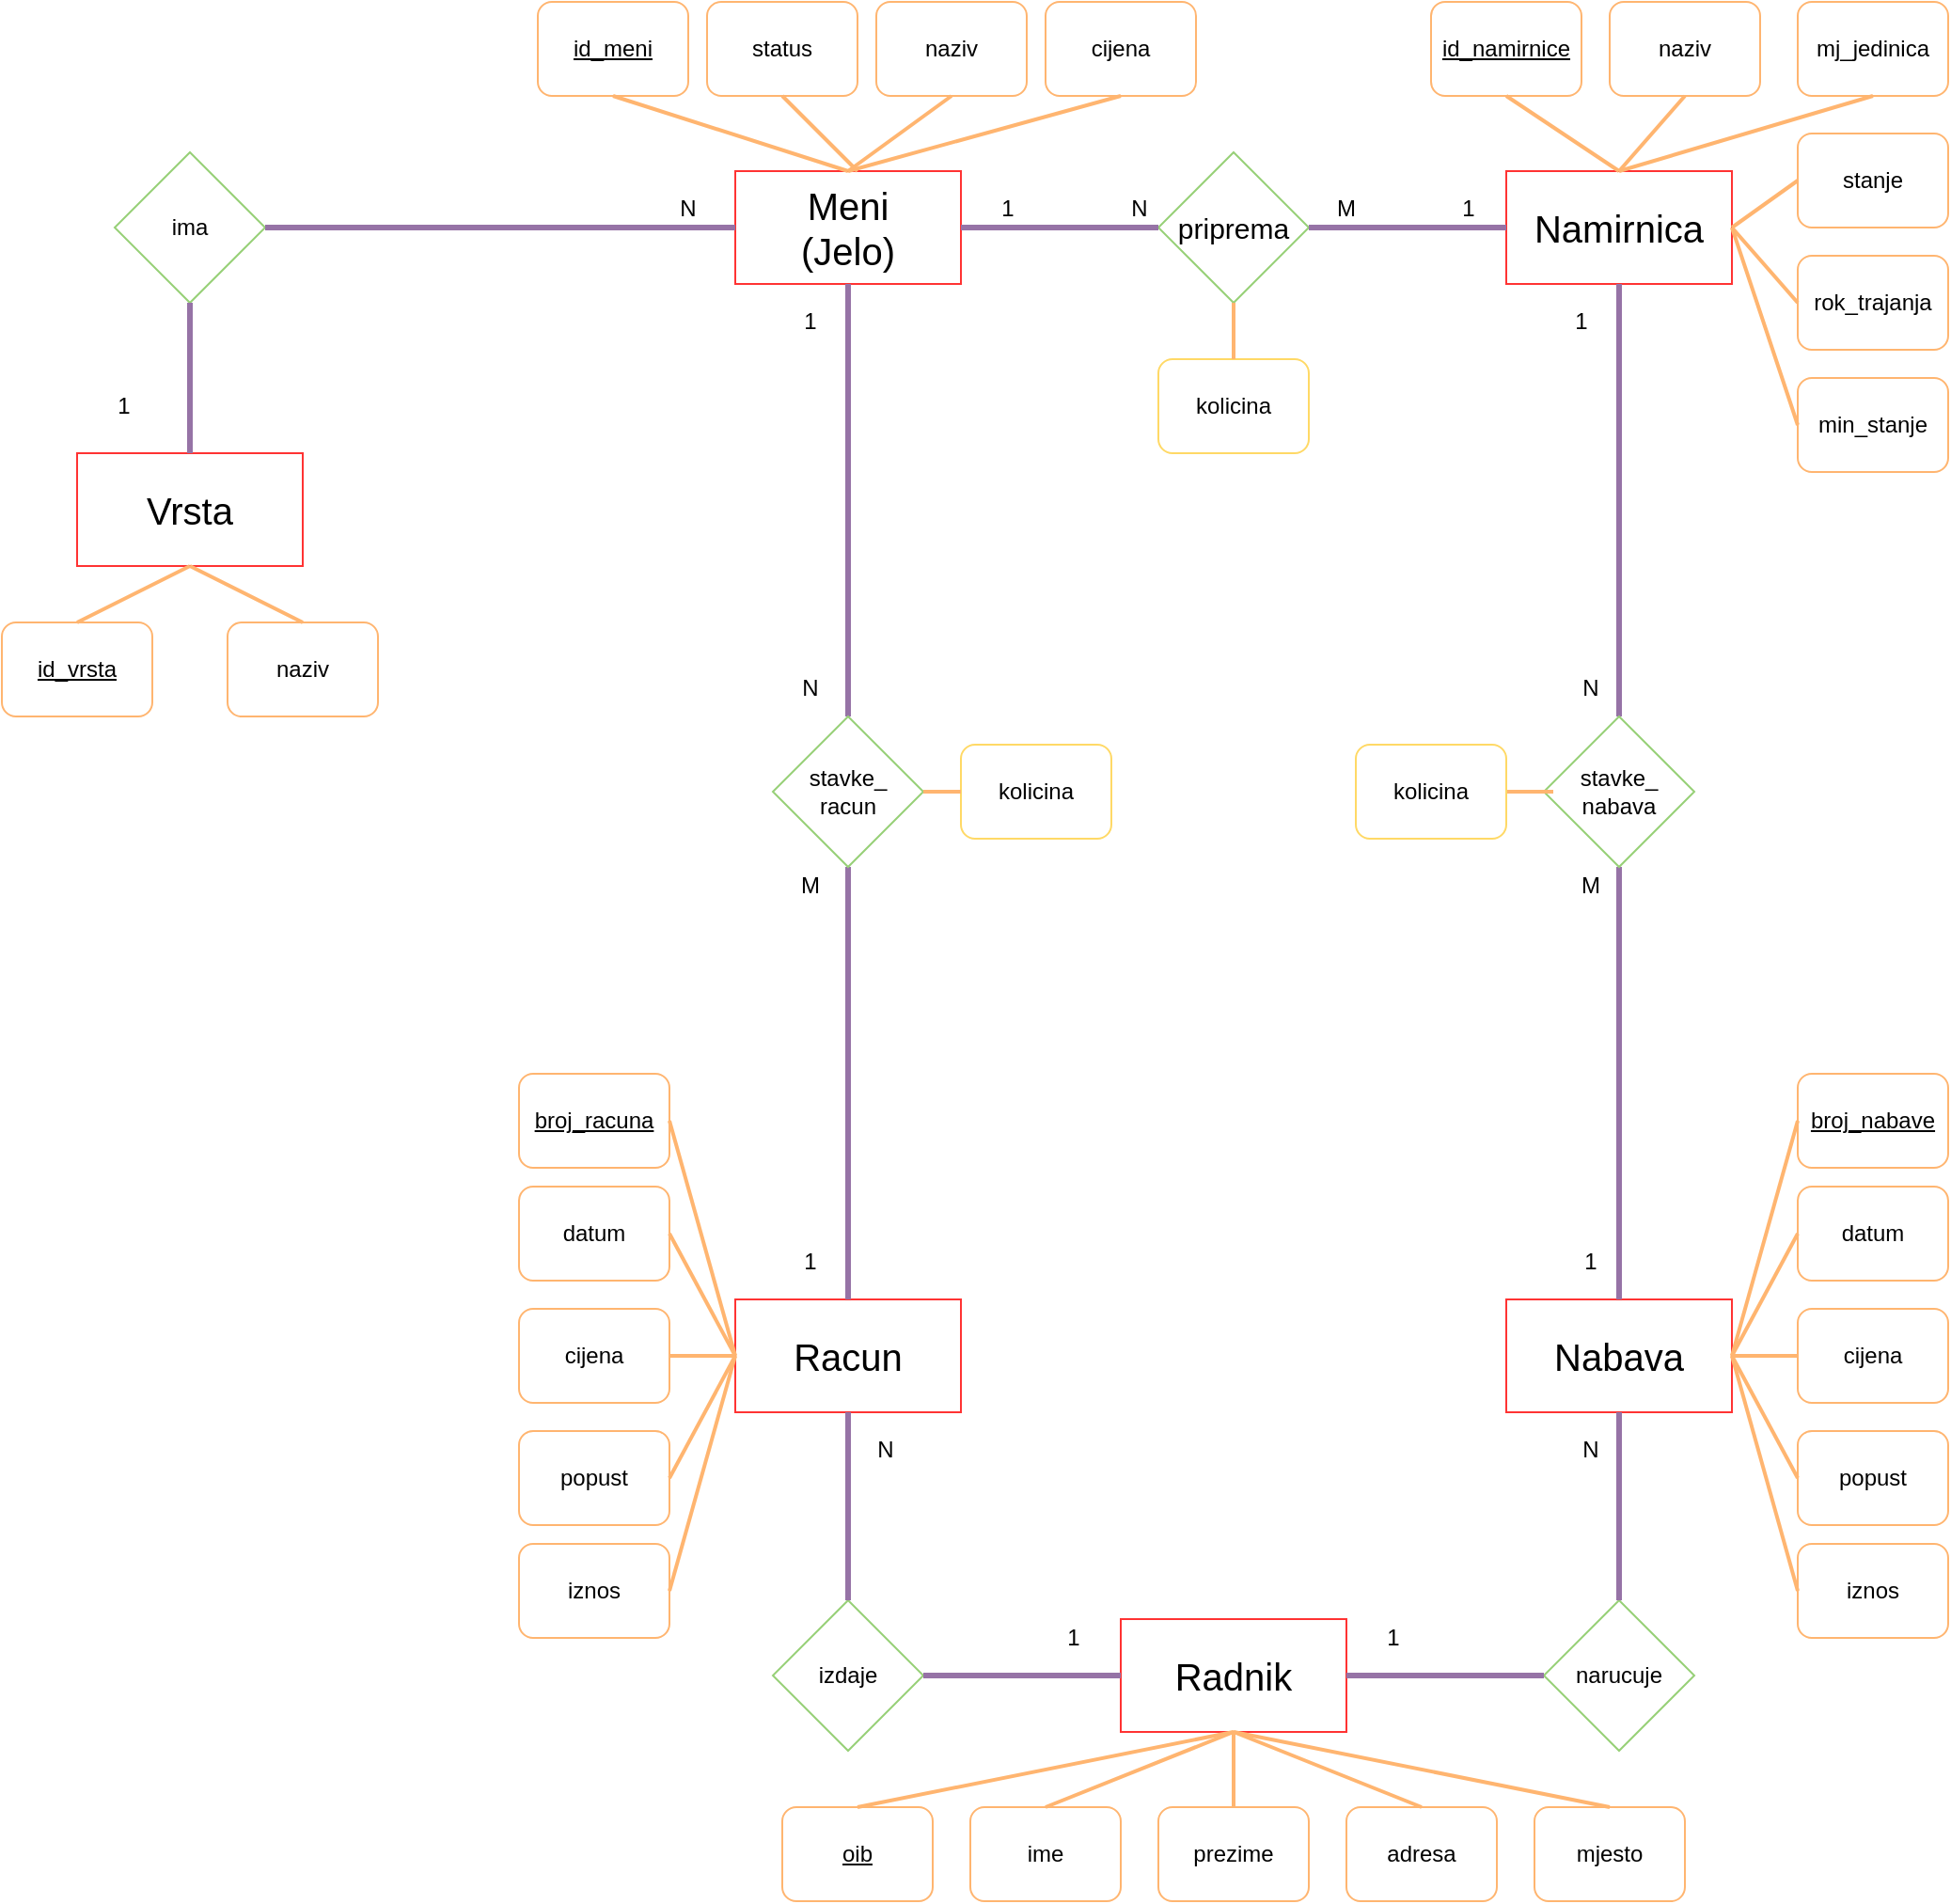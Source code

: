 <mxfile type="device" version="10.5.9"><diagram id="nJJgSCULqYgqKrI4sReI" name="Page-1"><mxGraphModel grid="1" dx="1640" dy="944" gridSize="10" guides="1" tooltips="1" connect="1" arrows="1" fold="1" page="1" pageScale="1" pageWidth="3300" pageHeight="4681" math="0" shadow="0"><root><mxCell id="0"/><mxCell id="1" parent="0"/><mxCell id="LbWXQZTnVcH6cH8Q1OCn-1" style="rounded=0;whiteSpace=wrap;html=1;strokeColor=#FF3333;" value="&lt;font style=&quot;font-size: 20px&quot;&gt;Vrsta&lt;/font&gt;" parent="1" vertex="1"><mxGeometry width="120" as="geometry" x="1935" y="550" height="60"/></mxCell><mxCell id="LbWXQZTnVcH6cH8Q1OCn-2" style="rounded=0;whiteSpace=wrap;html=1;strokeColor=#FF3333;" value="&lt;font style=&quot;font-size: 20px&quot;&gt;Meni&lt;br&gt;(Jelo)&lt;/font&gt;" parent="1" vertex="1"><mxGeometry width="120" as="geometry" x="2285" y="400" height="60"/></mxCell><mxCell id="LbWXQZTnVcH6cH8Q1OCn-3" style="rhombus;whiteSpace=wrap;html=1;strokeColor=#97D077;" value="ima" parent="1" vertex="1"><mxGeometry width="80" as="geometry" x="1955" y="390" height="80"/></mxCell><mxCell id="LbWXQZTnVcH6cH8Q1OCn-4" style="rhombus;whiteSpace=wrap;html=1;strokeColor=#97D077;" value="&lt;font style=&quot;font-size: 15px&quot;&gt;priprema&lt;/font&gt;" parent="1" vertex="1"><mxGeometry width="80" as="geometry" x="2510" y="390" height="80"/></mxCell><mxCell id="LbWXQZTnVcH6cH8Q1OCn-5" style="rounded=0;whiteSpace=wrap;html=1;strokeColor=#FF3333;" value="&lt;font style=&quot;font-size: 20px&quot;&gt;Namirnica&lt;/font&gt;" parent="1" vertex="1"><mxGeometry width="120" as="geometry" x="2695" y="400" height="60"/></mxCell><mxCell id="LbWXQZTnVcH6cH8Q1OCn-12" style="rounded=0;whiteSpace=wrap;html=1;strokeColor=#FF3333;" value="&lt;font style=&quot;font-size: 20px&quot;&gt;Racun&lt;/font&gt;" parent="1" vertex="1"><mxGeometry width="120" as="geometry" x="2285" y="1000" height="60"/></mxCell><mxCell id="LbWXQZTnVcH6cH8Q1OCn-14" style="rounded=0;whiteSpace=wrap;html=1;strokeColor=#FF3333;" value="&lt;font style=&quot;font-size: 20px&quot;&gt;Nabava&lt;/font&gt;" parent="1" vertex="1"><mxGeometry width="120" as="geometry" x="2695" y="1000" height="60"/></mxCell><mxCell id="LbWXQZTnVcH6cH8Q1OCn-15" style="rounded=0;whiteSpace=wrap;html=1;strokeColor=#FF3333;" value="&lt;font style=&quot;font-size: 20px&quot;&gt;Radnik&lt;/font&gt;" parent="1" vertex="1"><mxGeometry width="120" as="geometry" x="2490" y="1170" height="60"/></mxCell><mxCell id="LbWXQZTnVcH6cH8Q1OCn-16" style="rhombus;whiteSpace=wrap;html=1;strokeColor=#97D077;" value="izdaje" parent="1" vertex="1"><mxGeometry width="80" as="geometry" x="2305" y="1160" height="80"/></mxCell><mxCell id="LbWXQZTnVcH6cH8Q1OCn-17" style="rhombus;whiteSpace=wrap;html=1;strokeColor=#97D077;" value="narucuje" parent="1" vertex="1"><mxGeometry width="80" as="geometry" x="2715" y="1160" height="80"/></mxCell><mxCell id="LbWXQZTnVcH6cH8Q1OCn-20" style="endArrow=none;html=1;fillColor=#e1d5e7;strokeColor=#9673a6;strokeWidth=3;exitX=1;exitY=0.5;exitDx=0;exitDy=0;" source="LbWXQZTnVcH6cH8Q1OCn-3" value="" parent="1" edge="1"><mxGeometry width="50" as="geometry" height="50" relative="1"><mxPoint as="sourcePoint" x="2180" y="430"/><mxPoint as="targetPoint" x="2285" y="430"/></mxGeometry></mxCell><mxCell id="LbWXQZTnVcH6cH8Q1OCn-21" style="endArrow=none;html=1;fillColor=#e1d5e7;strokeColor=#9673a6;strokeWidth=3;entryX=0.5;entryY=1;entryDx=0;entryDy=0;exitX=0.5;exitY=0;exitDx=0;exitDy=0;" target="LbWXQZTnVcH6cH8Q1OCn-2" source="LbWXQZTnVcH6cH8Q1OCn-111" value="" parent="1" edge="1"><mxGeometry width="50" as="geometry" height="50" relative="1"><mxPoint as="sourcePoint" x="2344.706" y="679.529"/><mxPoint as="targetPoint" x="2325" y="499.5"/></mxGeometry></mxCell><mxCell id="LbWXQZTnVcH6cH8Q1OCn-22" style="endArrow=none;html=1;fillColor=#e1d5e7;strokeColor=#9673a6;strokeWidth=3;entryX=0.5;entryY=0;entryDx=0;entryDy=0;exitX=0.5;exitY=1;exitDx=0;exitDy=0;" target="LbWXQZTnVcH6cH8Q1OCn-17" source="LbWXQZTnVcH6cH8Q1OCn-14" value="" parent="1" edge="1"><mxGeometry width="50" as="geometry" height="50" relative="1"><mxPoint as="sourcePoint" x="1860" y="600"/><mxPoint as="targetPoint" x="1965" y="600"/></mxGeometry></mxCell><mxCell id="LbWXQZTnVcH6cH8Q1OCn-25" style="endArrow=none;html=1;fillColor=#e1d5e7;strokeColor=#9673a6;strokeWidth=3;entryX=0.5;entryY=0;entryDx=0;entryDy=0;exitX=0.5;exitY=1;exitDx=0;exitDy=0;" target="LbWXQZTnVcH6cH8Q1OCn-12" source="LbWXQZTnVcH6cH8Q1OCn-111" value="" parent="1" edge="1"><mxGeometry width="50" as="geometry" height="50" relative="1"><mxPoint as="sourcePoint" x="2344.706" y="919.529"/><mxPoint as="targetPoint" x="1975" y="750"/></mxGeometry></mxCell><mxCell id="LbWXQZTnVcH6cH8Q1OCn-26" style="endArrow=none;html=1;fillColor=#e1d5e7;strokeColor=#9673a6;strokeWidth=3;entryX=1;entryY=0.5;entryDx=0;entryDy=0;exitX=0;exitY=0.5;exitDx=0;exitDy=0;" target="LbWXQZTnVcH6cH8Q1OCn-16" source="LbWXQZTnVcH6cH8Q1OCn-15" value="" parent="1" edge="1"><mxGeometry width="50" as="geometry" height="50" relative="1"><mxPoint as="sourcePoint" x="1850" y="830"/><mxPoint as="targetPoint" x="1955" y="830"/></mxGeometry></mxCell><mxCell id="LbWXQZTnVcH6cH8Q1OCn-27" style="endArrow=none;html=1;fillColor=#e1d5e7;strokeColor=#9673a6;strokeWidth=3;entryX=0.5;entryY=1;entryDx=0;entryDy=0;exitX=0.5;exitY=0;exitDx=0;exitDy=0;" target="LbWXQZTnVcH6cH8Q1OCn-12" source="LbWXQZTnVcH6cH8Q1OCn-16" value="" parent="1" edge="1"><mxGeometry width="50" as="geometry" height="50" relative="1"><mxPoint as="sourcePoint" x="1800" y="900"/><mxPoint as="targetPoint" x="1905" y="900"/></mxGeometry></mxCell><mxCell id="LbWXQZTnVcH6cH8Q1OCn-28" style="endArrow=none;html=1;fillColor=#e1d5e7;strokeColor=#9673a6;strokeWidth=3;entryX=0;entryY=0.5;entryDx=0;entryDy=0;exitX=1;exitY=0.5;exitDx=0;exitDy=0;" target="LbWXQZTnVcH6cH8Q1OCn-17" source="LbWXQZTnVcH6cH8Q1OCn-15" value="" parent="1" edge="1"><mxGeometry width="50" as="geometry" height="50" relative="1"><mxPoint as="sourcePoint" x="1730" y="830"/><mxPoint as="targetPoint" x="1835" y="830"/></mxGeometry></mxCell><mxCell id="LbWXQZTnVcH6cH8Q1OCn-29" style="endArrow=none;html=1;fillColor=#e1d5e7;strokeColor=#9673a6;strokeWidth=3;entryX=0.5;entryY=0;entryDx=0;entryDy=0;exitX=0.5;exitY=1;exitDx=0;exitDy=0;" target="LbWXQZTnVcH6cH8Q1OCn-14" source="LbWXQZTnVcH6cH8Q1OCn-115" value="" parent="1" edge="1"><mxGeometry width="50" as="geometry" height="50" relative="1"><mxPoint as="sourcePoint" x="2755.294" y="919.529"/><mxPoint as="targetPoint" x="1825" y="680"/></mxGeometry></mxCell><mxCell id="LbWXQZTnVcH6cH8Q1OCn-32" style="endArrow=none;html=1;fillColor=#e1d5e7;strokeColor=#9673a6;strokeWidth=3;entryX=0.5;entryY=1;entryDx=0;entryDy=0;exitX=0.5;exitY=0;exitDx=0;exitDy=0;" target="LbWXQZTnVcH6cH8Q1OCn-5" source="LbWXQZTnVcH6cH8Q1OCn-115" value="" parent="1" edge="1"><mxGeometry width="50" as="geometry" height="50" relative="1"><mxPoint as="sourcePoint" x="2755" y="540"/><mxPoint as="targetPoint" x="3085" y="470"/></mxGeometry></mxCell><mxCell id="LbWXQZTnVcH6cH8Q1OCn-33" style="endArrow=none;html=1;fillColor=#e1d5e7;strokeColor=#9673a6;strokeWidth=3;exitX=1;exitY=0.5;exitDx=0;exitDy=0;entryX=0;entryY=0.5;entryDx=0;entryDy=0;" target="LbWXQZTnVcH6cH8Q1OCn-5" source="LbWXQZTnVcH6cH8Q1OCn-4" value="" parent="1" edge="1"><mxGeometry width="50" as="geometry" height="50" relative="1"><mxPoint as="sourcePoint" x="2980" y="330"/><mxPoint as="targetPoint" x="3085" y="330"/></mxGeometry></mxCell><mxCell id="LbWXQZTnVcH6cH8Q1OCn-34" style="endArrow=none;html=1;fillColor=#e1d5e7;strokeColor=#9673a6;strokeWidth=3;exitX=1;exitY=0.5;exitDx=0;exitDy=0;entryX=0;entryY=0.5;entryDx=0;entryDy=0;" target="LbWXQZTnVcH6cH8Q1OCn-4" source="LbWXQZTnVcH6cH8Q1OCn-2" value="" parent="1" edge="1"><mxGeometry width="50" as="geometry" height="50" relative="1"><mxPoint as="sourcePoint" x="2470" y="280"/><mxPoint as="targetPoint" x="2575" y="280"/></mxGeometry></mxCell><mxCell id="LbWXQZTnVcH6cH8Q1OCn-36" style="rounded=1;whiteSpace=wrap;html=1;strokeColor=#FFB570;" value="&lt;u&gt;id_vrsta&lt;/u&gt;" parent="1" vertex="1"><mxGeometry width="80" as="geometry" x="1895" y="640" height="50"/></mxCell><mxCell id="LbWXQZTnVcH6cH8Q1OCn-39" style="rounded=1;whiteSpace=wrap;html=1;strokeColor=#FFB570;" value="naziv" parent="1" vertex="1"><mxGeometry width="80" as="geometry" x="2015" y="640" height="50"/></mxCell><mxCell id="LbWXQZTnVcH6cH8Q1OCn-40" style="rounded=1;whiteSpace=wrap;html=1;strokeColor=#FFB570;" value="cijena" parent="1" vertex="1"><mxGeometry width="80" as="geometry" x="2450" y="310" height="50"/></mxCell><mxCell id="LbWXQZTnVcH6cH8Q1OCn-41" style="rounded=1;whiteSpace=wrap;html=1;strokeColor=#FFB570;" value="naziv" parent="1" vertex="1"><mxGeometry width="80" as="geometry" x="2750" y="310" height="50"/></mxCell><mxCell id="LbWXQZTnVcH6cH8Q1OCn-42" style="rounded=1;whiteSpace=wrap;html=1;strokeColor=#FFB570;" value="mj_jedinica" parent="1" vertex="1"><mxGeometry width="80" as="geometry" x="2850" y="310" height="50"/></mxCell><mxCell id="LbWXQZTnVcH6cH8Q1OCn-43" style="rounded=1;whiteSpace=wrap;html=1;strokeColor=#FFD966;" value="kolicina" parent="1" vertex="1"><mxGeometry width="80" as="geometry" x="2510" y="500" height="50"/></mxCell><mxCell id="LbWXQZTnVcH6cH8Q1OCn-44" style="rounded=1;whiteSpace=wrap;html=1;strokeColor=#FFB570;" value="naziv" parent="1" vertex="1"><mxGeometry width="80" as="geometry" x="2360" y="310" height="50"/></mxCell><mxCell id="LbWXQZTnVcH6cH8Q1OCn-45" style="rounded=1;whiteSpace=wrap;html=1;strokeColor=#FFB570;" value="status" parent="1" vertex="1"><mxGeometry width="80" as="geometry" x="2270" y="310" height="50"/></mxCell><mxCell id="LbWXQZTnVcH6cH8Q1OCn-46" style="rounded=1;whiteSpace=wrap;html=1;strokeColor=#FFB570;" value="&lt;u&gt;id_meni&lt;/u&gt;" parent="1" vertex="1"><mxGeometry width="80" as="geometry" x="2180" y="310" height="50"/></mxCell><mxCell id="LbWXQZTnVcH6cH8Q1OCn-47" style="rounded=1;whiteSpace=wrap;html=1;strokeColor=#FFB570;" value="&lt;u&gt;id_namirnice&lt;/u&gt;" parent="1" vertex="1"><mxGeometry width="80" as="geometry" x="2655" y="310" height="50"/></mxCell><mxCell id="LbWXQZTnVcH6cH8Q1OCn-48" style="rounded=1;whiteSpace=wrap;html=1;strokeColor=#FFB570;" value="stanje" parent="1" vertex="1"><mxGeometry width="80" as="geometry" x="2850" y="380" height="50"/></mxCell><mxCell id="LbWXQZTnVcH6cH8Q1OCn-49" style="rounded=1;whiteSpace=wrap;html=1;strokeColor=#FFB570;" value="rok_trajanja" parent="1" vertex="1"><mxGeometry width="80" as="geometry" x="2850" y="445" height="50"/></mxCell><mxCell id="LbWXQZTnVcH6cH8Q1OCn-50" style="rounded=1;whiteSpace=wrap;html=1;strokeColor=#FFB570;" value="min_stanje" parent="1" vertex="1"><mxGeometry width="80" as="geometry" x="2850" y="510" height="50"/></mxCell><mxCell id="LbWXQZTnVcH6cH8Q1OCn-57" style="rounded=1;whiteSpace=wrap;html=1;strokeColor=#FFB570;" value="cijena" parent="1" vertex="1"><mxGeometry width="80" as="geometry" x="2170" y="1005" height="50"/></mxCell><mxCell id="LbWXQZTnVcH6cH8Q1OCn-58" style="rounded=1;whiteSpace=wrap;html=1;strokeColor=#FFB570;" value="datum" parent="1" vertex="1"><mxGeometry width="80" as="geometry" x="2170" y="940" height="50"/></mxCell><mxCell id="LbWXQZTnVcH6cH8Q1OCn-59" style="rounded=1;whiteSpace=wrap;html=1;strokeColor=#FFB570;" value="&lt;u&gt;broj_racuna&lt;/u&gt;" parent="1" vertex="1"><mxGeometry width="80" as="geometry" x="2170" y="880" height="50"/></mxCell><mxCell id="LbWXQZTnVcH6cH8Q1OCn-60" style="rounded=1;whiteSpace=wrap;html=1;strokeColor=#FFB570;" value="popust" parent="1" vertex="1"><mxGeometry width="80" as="geometry" x="2170" y="1070" height="50"/></mxCell><mxCell id="LbWXQZTnVcH6cH8Q1OCn-61" style="rounded=1;whiteSpace=wrap;html=1;strokeColor=#FFB570;" value="iznos" parent="1" vertex="1"><mxGeometry width="80" as="geometry" x="2170" y="1130" height="50"/></mxCell><mxCell id="LbWXQZTnVcH6cH8Q1OCn-62" style="rounded=1;whiteSpace=wrap;html=1;strokeColor=#FFB570;" value="cijena" parent="1" vertex="1"><mxGeometry width="80" as="geometry" x="2850" y="1005" height="50"/></mxCell><mxCell id="LbWXQZTnVcH6cH8Q1OCn-63" style="rounded=1;whiteSpace=wrap;html=1;strokeColor=#FFB570;" value="datum" parent="1" vertex="1"><mxGeometry width="80" as="geometry" x="2850" y="940" height="50"/></mxCell><mxCell id="LbWXQZTnVcH6cH8Q1OCn-64" style="rounded=1;whiteSpace=wrap;html=1;strokeColor=#FFB570;" value="&lt;u&gt;broj_nabave&lt;/u&gt;" parent="1" vertex="1"><mxGeometry width="80" as="geometry" x="2850" y="880" height="50"/></mxCell><mxCell id="LbWXQZTnVcH6cH8Q1OCn-65" style="rounded=1;whiteSpace=wrap;html=1;strokeColor=#FFB570;" value="popust" parent="1" vertex="1"><mxGeometry width="80" as="geometry" x="2850" y="1070" height="50"/></mxCell><mxCell id="LbWXQZTnVcH6cH8Q1OCn-66" style="rounded=1;whiteSpace=wrap;html=1;strokeColor=#FFB570;" value="iznos" parent="1" vertex="1"><mxGeometry width="80" as="geometry" x="2850" y="1130" height="50"/></mxCell><mxCell id="LbWXQZTnVcH6cH8Q1OCn-67" style="rounded=1;whiteSpace=wrap;html=1;strokeColor=#FFB570;" value="prezime" parent="1" vertex="1"><mxGeometry width="80" as="geometry" x="2510" y="1270" height="50"/></mxCell><mxCell id="LbWXQZTnVcH6cH8Q1OCn-68" style="rounded=1;whiteSpace=wrap;html=1;strokeColor=#FFB570;" value="ime" parent="1" vertex="1"><mxGeometry width="80" as="geometry" x="2410" y="1270" height="50"/></mxCell><mxCell id="LbWXQZTnVcH6cH8Q1OCn-69" style="rounded=1;whiteSpace=wrap;html=1;strokeColor=#FFB570;" value="adresa" parent="1" vertex="1"><mxGeometry width="80" as="geometry" x="2610" y="1270" height="50"/></mxCell><mxCell id="LbWXQZTnVcH6cH8Q1OCn-70" style="rounded=1;whiteSpace=wrap;html=1;strokeColor=#FFB570;" value="&lt;u&gt;oib&lt;/u&gt;" parent="1" vertex="1"><mxGeometry width="80" as="geometry" x="2310" y="1270" height="50"/></mxCell><mxCell id="LbWXQZTnVcH6cH8Q1OCn-71" style="rounded=1;whiteSpace=wrap;html=1;strokeColor=#FFB570;" value="mjesto" parent="1" vertex="1"><mxGeometry width="80" as="geometry" x="2710" y="1270" height="50"/></mxCell><mxCell id="LbWXQZTnVcH6cH8Q1OCn-72" style="endArrow=none;html=1;strokeWidth=2;strokeColor=#FFB570;exitX=0.5;exitY=0;exitDx=0;exitDy=0;entryX=0.5;entryY=1;entryDx=0;entryDy=0;" target="LbWXQZTnVcH6cH8Q1OCn-15" source="LbWXQZTnVcH6cH8Q1OCn-70" value="" parent="1" edge="1"><mxGeometry width="50" as="geometry" height="50" relative="1"><mxPoint as="sourcePoint" x="2365" y="1270"/><mxPoint as="targetPoint" x="2415" y="1220"/></mxGeometry></mxCell><mxCell id="LbWXQZTnVcH6cH8Q1OCn-73" style="endArrow=none;html=1;fillColor=#e1d5e7;strokeColor=#9673a6;strokeWidth=3;exitX=0.5;exitY=1;exitDx=0;exitDy=0;entryX=0.5;entryY=0;entryDx=0;entryDy=0;" target="LbWXQZTnVcH6cH8Q1OCn-1" source="LbWXQZTnVcH6cH8Q1OCn-3" value="" parent="1" edge="1"><mxGeometry width="50" as="geometry" height="50" relative="1"><mxPoint as="sourcePoint" x="2190" y="440.0"/><mxPoint as="targetPoint" x="2295" y="440.0"/></mxGeometry></mxCell><mxCell id="LbWXQZTnVcH6cH8Q1OCn-76" style="endArrow=none;html=1;strokeWidth=2;strokeColor=#FFB570;exitX=0.5;exitY=1;exitDx=0;exitDy=0;entryX=0.5;entryY=0;entryDx=0;entryDy=0;" target="LbWXQZTnVcH6cH8Q1OCn-36" source="LbWXQZTnVcH6cH8Q1OCn-1" value="" parent="1" edge="1"><mxGeometry width="50" as="geometry" height="50" relative="1"><mxPoint as="sourcePoint" x="1730" y="840"/><mxPoint as="targetPoint" x="1930.0" y="800"/></mxGeometry></mxCell><mxCell id="LbWXQZTnVcH6cH8Q1OCn-77" style="endArrow=none;html=1;strokeWidth=2;strokeColor=#FFB570;exitX=1;exitY=0.5;exitDx=0;exitDy=0;entryX=0;entryY=0.5;entryDx=0;entryDy=0;" target="LbWXQZTnVcH6cH8Q1OCn-12" source="LbWXQZTnVcH6cH8Q1OCn-57" value="" parent="1" edge="1"><mxGeometry width="50" as="geometry" height="50" relative="1"><mxPoint as="sourcePoint" x="1750" y="930"/><mxPoint as="targetPoint" x="1950.0" y="890"/></mxGeometry></mxCell><mxCell id="LbWXQZTnVcH6cH8Q1OCn-78" style="endArrow=none;html=1;strokeWidth=2;strokeColor=#FFB570;exitX=0.5;exitY=1;exitDx=0;exitDy=0;entryX=0.5;entryY=0;entryDx=0;entryDy=0;" target="LbWXQZTnVcH6cH8Q1OCn-67" source="LbWXQZTnVcH6cH8Q1OCn-15" value="" parent="1" edge="1"><mxGeometry width="50" as="geometry" height="50" relative="1"><mxPoint as="sourcePoint" x="1750" y="980"/><mxPoint as="targetPoint" x="1950.0" y="940"/></mxGeometry></mxCell><mxCell id="LbWXQZTnVcH6cH8Q1OCn-80" style="endArrow=none;html=1;strokeWidth=2;strokeColor=#FFB570;exitX=0.5;exitY=1;exitDx=0;exitDy=0;entryX=0.5;entryY=0;entryDx=0;entryDy=0;" target="LbWXQZTnVcH6cH8Q1OCn-39" source="LbWXQZTnVcH6cH8Q1OCn-1" value="" parent="1" edge="1"><mxGeometry width="50" as="geometry" height="50" relative="1"><mxPoint as="sourcePoint" x="1750" y="850"/><mxPoint as="targetPoint" x="1950.0" y="810"/></mxGeometry></mxCell><mxCell id="LbWXQZTnVcH6cH8Q1OCn-82" style="endArrow=none;html=1;strokeWidth=2;strokeColor=#FFB570;exitX=0;exitY=0.5;exitDx=0;exitDy=0;entryX=1;entryY=0.5;entryDx=0;entryDy=0;" target="LbWXQZTnVcH6cH8Q1OCn-59" source="LbWXQZTnVcH6cH8Q1OCn-12" value="" parent="1" edge="1"><mxGeometry width="50" as="geometry" height="50" relative="1"><mxPoint as="sourcePoint" x="1770" y="910"/><mxPoint as="targetPoint" x="1970.0" y="870"/></mxGeometry></mxCell><mxCell id="LbWXQZTnVcH6cH8Q1OCn-84" style="endArrow=none;html=1;strokeWidth=2;strokeColor=#FFB570;exitX=1;exitY=0.5;exitDx=0;exitDy=0;entryX=0;entryY=0.5;entryDx=0;entryDy=0;" target="LbWXQZTnVcH6cH8Q1OCn-12" source="LbWXQZTnVcH6cH8Q1OCn-58" value="" parent="1" edge="1"><mxGeometry width="50" as="geometry" height="50" relative="1"><mxPoint as="sourcePoint" x="1740" y="940"/><mxPoint as="targetPoint" x="1940.0" y="900"/></mxGeometry></mxCell><mxCell id="LbWXQZTnVcH6cH8Q1OCn-85" style="endArrow=none;html=1;strokeWidth=2;strokeColor=#FFB570;entryX=0.5;entryY=0;entryDx=0;entryDy=0;" target="LbWXQZTnVcH6cH8Q1OCn-69" value="" parent="1" edge="1"><mxGeometry width="50" as="geometry" height="50" relative="1"><mxPoint as="sourcePoint" x="2550" y="1230"/><mxPoint as="targetPoint" x="1930.0" y="930"/></mxGeometry></mxCell><mxCell id="LbWXQZTnVcH6cH8Q1OCn-86" style="endArrow=none;html=1;strokeWidth=2;strokeColor=#FFB570;exitX=0.5;exitY=1;exitDx=0;exitDy=0;entryX=0.5;entryY=0;entryDx=0;entryDy=0;" target="LbWXQZTnVcH6cH8Q1OCn-68" source="LbWXQZTnVcH6cH8Q1OCn-15" value="" parent="1" edge="1"><mxGeometry width="50" as="geometry" height="50" relative="1"><mxPoint as="sourcePoint" x="1720" y="980"/><mxPoint as="targetPoint" x="1920.0" y="940"/></mxGeometry></mxCell><mxCell id="LbWXQZTnVcH6cH8Q1OCn-87" style="endArrow=none;html=1;strokeWidth=2;strokeColor=#FFB570;entryX=1;entryY=0.5;entryDx=0;entryDy=0;exitX=0;exitY=0.5;exitDx=0;exitDy=0;" target="LbWXQZTnVcH6cH8Q1OCn-61" source="LbWXQZTnVcH6cH8Q1OCn-12" value="" parent="1" edge="1"><mxGeometry width="50" as="geometry" height="50" relative="1"><mxPoint as="sourcePoint" x="2280" y="1030"/><mxPoint as="targetPoint" x="1910.0" y="980"/></mxGeometry></mxCell><mxCell id="LbWXQZTnVcH6cH8Q1OCn-88" style="endArrow=none;html=1;strokeWidth=2;strokeColor=#FFB570;exitX=1;exitY=0.5;exitDx=0;exitDy=0;entryX=0;entryY=0.5;entryDx=0;entryDy=0;" target="LbWXQZTnVcH6cH8Q1OCn-12" source="LbWXQZTnVcH6cH8Q1OCn-60" value="" parent="1" edge="1"><mxGeometry width="50" as="geometry" height="50" relative="1"><mxPoint as="sourcePoint" x="1710" y="950"/><mxPoint as="targetPoint" x="2280" y="1030"/></mxGeometry></mxCell><mxCell id="LbWXQZTnVcH6cH8Q1OCn-89" style="endArrow=none;html=1;strokeWidth=2;strokeColor=#FFB570;exitX=0.5;exitY=0;exitDx=0;exitDy=0;entryX=0.5;entryY=1;entryDx=0;entryDy=0;" target="LbWXQZTnVcH6cH8Q1OCn-42" source="LbWXQZTnVcH6cH8Q1OCn-5" value="" parent="1" edge="1"><mxGeometry width="50" as="geometry" height="50" relative="1"><mxPoint as="sourcePoint" x="3140" y="970"/><mxPoint as="targetPoint" x="3340.0" y="930"/></mxGeometry></mxCell><mxCell id="LbWXQZTnVcH6cH8Q1OCn-90" style="endArrow=none;html=1;strokeWidth=2;strokeColor=#FFB570;exitX=1;exitY=0.5;exitDx=0;exitDy=0;entryX=0;entryY=0.5;entryDx=0;entryDy=0;" target="LbWXQZTnVcH6cH8Q1OCn-63" source="LbWXQZTnVcH6cH8Q1OCn-14" value="" parent="1" edge="1"><mxGeometry width="50" as="geometry" height="50" relative="1"><mxPoint as="sourcePoint" x="3140" y="1020"/><mxPoint as="targetPoint" x="3340.0" y="980"/></mxGeometry></mxCell><mxCell id="LbWXQZTnVcH6cH8Q1OCn-91" style="endArrow=none;html=1;strokeWidth=2;strokeColor=#FFB570;exitX=1;exitY=0.5;exitDx=0;exitDy=0;entryX=0;entryY=0.5;entryDx=0;entryDy=0;" target="LbWXQZTnVcH6cH8Q1OCn-66" source="LbWXQZTnVcH6cH8Q1OCn-14" value="" parent="1" edge="1"><mxGeometry width="50" as="geometry" height="50" relative="1"><mxPoint as="sourcePoint" x="3120" y="1130"/><mxPoint as="targetPoint" x="3100" y="1240"/></mxGeometry></mxCell><mxCell id="LbWXQZTnVcH6cH8Q1OCn-93" style="endArrow=none;html=1;strokeWidth=2;strokeColor=#FFB570;exitX=0.5;exitY=0;exitDx=0;exitDy=0;entryX=0.5;entryY=1;entryDx=0;entryDy=0;" target="LbWXQZTnVcH6cH8Q1OCn-40" source="LbWXQZTnVcH6cH8Q1OCn-2" value="" parent="1" edge="1"><mxGeometry width="50" as="geometry" height="50" relative="1"><mxPoint as="sourcePoint" x="2455" y="260"/><mxPoint as="targetPoint" x="2655.0" y="220"/></mxGeometry></mxCell><mxCell id="LbWXQZTnVcH6cH8Q1OCn-95" style="endArrow=none;html=1;strokeWidth=2;strokeColor=#FFB570;exitX=1;exitY=0.5;exitDx=0;exitDy=0;entryX=0;entryY=0.5;entryDx=0;entryDy=0;" target="LbWXQZTnVcH6cH8Q1OCn-49" source="LbWXQZTnVcH6cH8Q1OCn-5" value="" parent="1" edge="1"><mxGeometry width="50" as="geometry" height="50" relative="1"><mxPoint as="sourcePoint" x="3250" y="810"/><mxPoint as="targetPoint" x="3450.0" y="770"/></mxGeometry></mxCell><mxCell id="LbWXQZTnVcH6cH8Q1OCn-96" style="endArrow=none;html=1;strokeWidth=2;strokeColor=#FFB570;exitX=0.5;exitY=0;exitDx=0;exitDy=0;entryX=0.5;entryY=1;entryDx=0;entryDy=0;" target="LbWXQZTnVcH6cH8Q1OCn-41" source="LbWXQZTnVcH6cH8Q1OCn-5" value="" parent="1" edge="1"><mxGeometry width="50" as="geometry" height="50" relative="1"><mxPoint as="sourcePoint" x="3150" y="980"/><mxPoint as="targetPoint" x="3350" y="940"/></mxGeometry></mxCell><mxCell id="LbWXQZTnVcH6cH8Q1OCn-97" style="endArrow=none;html=1;strokeWidth=2;strokeColor=#FFB570;exitX=0.5;exitY=0;exitDx=0;exitDy=0;entryX=0.5;entryY=1;entryDx=0;entryDy=0;" target="LbWXQZTnVcH6cH8Q1OCn-47" source="LbWXQZTnVcH6cH8Q1OCn-5" value="" parent="1" edge="1"><mxGeometry width="50" as="geometry" height="50" relative="1"><mxPoint as="sourcePoint" x="3150" y="1030"/><mxPoint as="targetPoint" x="3350" y="990"/></mxGeometry></mxCell><mxCell id="LbWXQZTnVcH6cH8Q1OCn-98" style="endArrow=none;html=1;strokeWidth=2;strokeColor=#FFB570;exitX=1;exitY=0.5;exitDx=0;exitDy=0;entryX=0;entryY=0.5;entryDx=0;entryDy=0;" target="LbWXQZTnVcH6cH8Q1OCn-65" source="LbWXQZTnVcH6cH8Q1OCn-14" value="" parent="1" edge="1"><mxGeometry width="50" as="geometry" height="50" relative="1"><mxPoint as="sourcePoint" x="3130" y="1140"/><mxPoint as="targetPoint" x="3240" y="1190"/></mxGeometry></mxCell><mxCell id="LbWXQZTnVcH6cH8Q1OCn-100" style="endArrow=none;html=1;strokeWidth=2;strokeColor=#FFB570;exitX=0.5;exitY=0;exitDx=0;exitDy=0;entryX=0.5;entryY=1;entryDx=0;entryDy=0;" target="LbWXQZTnVcH6cH8Q1OCn-46" source="LbWXQZTnVcH6cH8Q1OCn-2" value="" parent="1" edge="1"><mxGeometry width="50" as="geometry" height="50" relative="1"><mxPoint as="sourcePoint" x="1970" y="330"/><mxPoint as="targetPoint" x="2170" y="290"/></mxGeometry></mxCell><mxCell id="LbWXQZTnVcH6cH8Q1OCn-102" style="endArrow=none;html=1;strokeWidth=2;strokeColor=#FFB570;exitX=1;exitY=0.5;exitDx=0;exitDy=0;entryX=0;entryY=0.5;entryDx=0;entryDy=0;" target="LbWXQZTnVcH6cH8Q1OCn-48" source="LbWXQZTnVcH6cH8Q1OCn-5" value="" parent="1" edge="1"><mxGeometry width="50" as="geometry" height="50" relative="1"><mxPoint as="sourcePoint" x="3260" y="820.0"/><mxPoint as="targetPoint" x="3460" y="780.0"/></mxGeometry></mxCell><mxCell id="LbWXQZTnVcH6cH8Q1OCn-103" style="endArrow=none;html=1;strokeWidth=2;strokeColor=#FFB570;exitX=1;exitY=0.5;exitDx=0;exitDy=0;entryX=0;entryY=0.5;entryDx=0;entryDy=0;" target="LbWXQZTnVcH6cH8Q1OCn-64" source="LbWXQZTnVcH6cH8Q1OCn-14" value="" parent="1" edge="1"><mxGeometry width="50" as="geometry" height="50" relative="1"><mxPoint as="sourcePoint" x="3160" y="990"/><mxPoint as="targetPoint" x="3360" y="950"/></mxGeometry></mxCell><mxCell id="LbWXQZTnVcH6cH8Q1OCn-104" style="endArrow=none;html=1;strokeWidth=2;strokeColor=#FFB570;exitX=0.5;exitY=0;exitDx=0;exitDy=0;entryX=0.5;entryY=1;entryDx=0;entryDy=0;" target="LbWXQZTnVcH6cH8Q1OCn-44" source="LbWXQZTnVcH6cH8Q1OCn-2" value="" parent="1" edge="1"><mxGeometry width="50" as="geometry" height="50" relative="1"><mxPoint as="sourcePoint" x="2535" y="260"/><mxPoint as="targetPoint" x="2735" y="220"/></mxGeometry></mxCell><mxCell id="LbWXQZTnVcH6cH8Q1OCn-105" style="endArrow=none;html=1;strokeWidth=2;strokeColor=#FFB570;exitX=0.5;exitY=0;exitDx=0;exitDy=0;entryX=0.5;entryY=1;entryDx=0;entryDy=0;" target="LbWXQZTnVcH6cH8Q1OCn-15" source="LbWXQZTnVcH6cH8Q1OCn-71" value="" parent="1" edge="1"><mxGeometry width="50" as="geometry" height="50" relative="1"><mxPoint as="sourcePoint" x="3140" y="1150"/><mxPoint as="targetPoint" x="3340" y="1110"/></mxGeometry></mxCell><mxCell id="LbWXQZTnVcH6cH8Q1OCn-106" style="endArrow=none;html=1;strokeWidth=2;strokeColor=#FFB570;exitX=1;exitY=0.5;exitDx=0;exitDy=0;" source="LbWXQZTnVcH6cH8Q1OCn-14" value="" parent="1" edge="1"><mxGeometry width="50" as="geometry" height="50" relative="1"><mxPoint as="sourcePoint" x="3180" y="1090"/><mxPoint as="targetPoint" x="2850" y="1030"/></mxGeometry></mxCell><mxCell id="LbWXQZTnVcH6cH8Q1OCn-107" style="endArrow=none;html=1;strokeWidth=2;strokeColor=#FFB570;entryX=0.5;entryY=1;entryDx=0;entryDy=0;" target="LbWXQZTnVcH6cH8Q1OCn-45" value="" parent="1" edge="1"><mxGeometry width="50" as="geometry" height="50" relative="1"><mxPoint as="sourcePoint" x="2350" y="400"/><mxPoint as="targetPoint" x="2620" y="240"/></mxGeometry></mxCell><mxCell id="LbWXQZTnVcH6cH8Q1OCn-109" style="endArrow=none;html=1;strokeWidth=2;strokeColor=#FFB570;exitX=1;exitY=0.5;exitDx=0;exitDy=0;entryX=0;entryY=0.5;entryDx=0;entryDy=0;" target="LbWXQZTnVcH6cH8Q1OCn-50" source="LbWXQZTnVcH6cH8Q1OCn-5" value="" parent="1" edge="1"><mxGeometry width="50" as="geometry" height="50" relative="1"><mxPoint as="sourcePoint" x="3270" y="830.0"/><mxPoint as="targetPoint" x="3470" y="790.0"/></mxGeometry></mxCell><mxCell id="LbWXQZTnVcH6cH8Q1OCn-110" style="endArrow=none;html=1;strokeColor=#FFB570;strokeWidth=2;entryX=0.5;entryY=0;entryDx=0;entryDy=0;exitX=0.5;exitY=1;exitDx=0;exitDy=0;" target="LbWXQZTnVcH6cH8Q1OCn-43" source="LbWXQZTnVcH6cH8Q1OCn-4" value="" parent="1" edge="1"><mxGeometry width="50" as="geometry" height="50" relative="1"><mxPoint as="sourcePoint" x="2530" y="640"/><mxPoint as="targetPoint" x="2580" y="590"/></mxGeometry></mxCell><mxCell id="LbWXQZTnVcH6cH8Q1OCn-111" style="rhombus;whiteSpace=wrap;html=1;strokeColor=#97D077;" value="stavke_&lt;br&gt;racun" parent="1" vertex="1"><mxGeometry width="80" as="geometry" x="2305" y="690" height="80"/></mxCell><mxCell id="LbWXQZTnVcH6cH8Q1OCn-112" style="rounded=1;whiteSpace=wrap;html=1;strokeColor=#FFD966;" value="kolicina" parent="1" vertex="1"><mxGeometry width="80" as="geometry" x="2405" y="705" height="50"/></mxCell><mxCell id="LbWXQZTnVcH6cH8Q1OCn-114" style="endArrow=none;html=1;strokeColor=#FFB570;strokeWidth=2;entryX=0;entryY=0.5;entryDx=0;entryDy=0;exitX=1;exitY=0.5;exitDx=0;exitDy=0;" target="LbWXQZTnVcH6cH8Q1OCn-112" source="LbWXQZTnVcH6cH8Q1OCn-111" value="" parent="1" edge="1"><mxGeometry width="50" as="geometry" height="50" relative="1"><mxPoint as="sourcePoint" x="2370" y="640"/><mxPoint as="targetPoint" x="2369.412" y="669.412"/></mxGeometry></mxCell><mxCell id="LbWXQZTnVcH6cH8Q1OCn-119" style="edgeStyle=orthogonalEdgeStyle;rounded=0;orthogonalLoop=1;jettySize=auto;html=1;strokeColor=#FFB570;strokeWidth=2;" source="LbWXQZTnVcH6cH8Q1OCn-115" value="" parent="1" edge="1"><mxGeometry as="geometry" relative="1"><mxPoint as="targetPoint" x="2635" y="730.0"/></mxGeometry></mxCell><mxCell id="LbWXQZTnVcH6cH8Q1OCn-115" style="rhombus;whiteSpace=wrap;html=1;strokeColor=#97D077;" value="stavke_&lt;br&gt;nabava" parent="1" vertex="1"><mxGeometry width="80" as="geometry" x="2715" y="690" height="80"/></mxCell><mxCell id="LbWXQZTnVcH6cH8Q1OCn-116" style="rounded=1;whiteSpace=wrap;html=1;strokeColor=#FFD966;" value="kolicina" parent="1" vertex="1"><mxGeometry width="80" as="geometry" x="2615" y="705" height="50"/></mxCell><mxCell id="LbWXQZTnVcH6cH8Q1OCn-117" style="endArrow=none;html=1;strokeColor=#FFB570;strokeWidth=2;" value="" parent="1" edge="1"><mxGeometry width="50" as="geometry" height="50" relative="1"><mxPoint as="sourcePoint" x="2720" y="730"/><mxPoint as="targetPoint" x="2700" y="730"/></mxGeometry></mxCell><mxCell id="LbWXQZTnVcH6cH8Q1OCn-120" style="text;html=1;strokeColor=none;fillColor=none;align=center;verticalAlign=middle;whiteSpace=wrap;rounded=0;" value="1&lt;br&gt;" parent="1" vertex="1"><mxGeometry width="40" as="geometry" x="1940" y="515" height="20"/></mxCell><mxCell id="LbWXQZTnVcH6cH8Q1OCn-121" style="text;html=1;strokeColor=none;fillColor=none;align=center;verticalAlign=middle;whiteSpace=wrap;rounded=0;" value="N" parent="1" vertex="1"><mxGeometry width="40" as="geometry" x="2240" y="410" height="20"/></mxCell><mxCell id="LbWXQZTnVcH6cH8Q1OCn-122" style="text;html=1;strokeColor=none;fillColor=none;align=center;verticalAlign=middle;whiteSpace=wrap;rounded=0;" value="1&lt;br&gt;" parent="1" vertex="1"><mxGeometry width="40" as="geometry" x="2305" y="470" height="20"/></mxCell><mxCell id="LbWXQZTnVcH6cH8Q1OCn-123" style="text;html=1;strokeColor=none;fillColor=none;align=center;verticalAlign=middle;whiteSpace=wrap;rounded=0;" value="N&lt;br&gt;" parent="1" vertex="1"><mxGeometry width="40" as="geometry" x="2305" y="665" height="20"/></mxCell><mxCell id="LbWXQZTnVcH6cH8Q1OCn-124" style="text;html=1;strokeColor=none;fillColor=none;align=center;verticalAlign=middle;whiteSpace=wrap;rounded=0;" value="M&lt;br&gt;" parent="1" vertex="1"><mxGeometry width="40" as="geometry" x="2305" y="770" height="20"/></mxCell><mxCell id="LbWXQZTnVcH6cH8Q1OCn-125" style="text;html=1;strokeColor=none;fillColor=none;align=center;verticalAlign=middle;whiteSpace=wrap;rounded=0;" value="1&lt;br&gt;" parent="1" vertex="1"><mxGeometry width="40" as="geometry" x="2305" y="970" height="20"/></mxCell><mxCell id="LbWXQZTnVcH6cH8Q1OCn-126" style="text;html=1;strokeColor=none;fillColor=none;align=center;verticalAlign=middle;whiteSpace=wrap;rounded=0;" value="1&lt;br&gt;" parent="1" vertex="1"><mxGeometry width="40" as="geometry" x="2410" y="410" height="20"/></mxCell><mxCell id="LbWXQZTnVcH6cH8Q1OCn-127" style="text;html=1;strokeColor=none;fillColor=none;align=center;verticalAlign=middle;whiteSpace=wrap;rounded=0;" value="N" parent="1" vertex="1"><mxGeometry width="40" as="geometry" x="2480" y="410" height="20"/></mxCell><mxCell id="LbWXQZTnVcH6cH8Q1OCn-128" style="text;html=1;strokeColor=none;fillColor=none;align=center;verticalAlign=middle;whiteSpace=wrap;rounded=0;" value="M&lt;br&gt;" parent="1" vertex="1"><mxGeometry width="40" as="geometry" x="2590" y="410" height="20"/></mxCell><mxCell id="LbWXQZTnVcH6cH8Q1OCn-129" style="text;html=1;strokeColor=none;fillColor=none;align=center;verticalAlign=middle;whiteSpace=wrap;rounded=0;" value="1&lt;br&gt;" parent="1" vertex="1"><mxGeometry width="40" as="geometry" x="2655" y="410" height="20"/></mxCell><mxCell id="LbWXQZTnVcH6cH8Q1OCn-130" style="text;html=1;strokeColor=none;fillColor=none;align=center;verticalAlign=middle;whiteSpace=wrap;rounded=0;" value="1&lt;br&gt;" parent="1" vertex="1"><mxGeometry width="40" as="geometry" x="2715" y="470" height="20"/></mxCell><mxCell id="LbWXQZTnVcH6cH8Q1OCn-131" style="text;html=1;strokeColor=none;fillColor=none;align=center;verticalAlign=middle;whiteSpace=wrap;rounded=0;" value="N&lt;br&gt;" parent="1" vertex="1"><mxGeometry width="40" as="geometry" x="2720" y="665" height="20"/></mxCell><mxCell id="LbWXQZTnVcH6cH8Q1OCn-132" style="text;html=1;strokeColor=none;fillColor=none;align=center;verticalAlign=middle;whiteSpace=wrap;rounded=0;" value="M&lt;br&gt;" parent="1" vertex="1"><mxGeometry width="40" as="geometry" x="2720" y="770" height="20"/></mxCell><mxCell id="LbWXQZTnVcH6cH8Q1OCn-133" style="text;html=1;strokeColor=none;fillColor=none;align=center;verticalAlign=middle;whiteSpace=wrap;rounded=0;" value="1&lt;br&gt;" parent="1" vertex="1"><mxGeometry width="40" as="geometry" x="2720" y="970" height="20"/></mxCell><mxCell id="LbWXQZTnVcH6cH8Q1OCn-134" style="text;html=1;strokeColor=none;fillColor=none;align=center;verticalAlign=middle;whiteSpace=wrap;rounded=0;" value="1&lt;br&gt;" parent="1" vertex="1"><mxGeometry width="40" as="geometry" x="2445" y="1170" height="20"/></mxCell><mxCell id="LbWXQZTnVcH6cH8Q1OCn-135" style="text;html=1;strokeColor=none;fillColor=none;align=center;verticalAlign=middle;whiteSpace=wrap;rounded=0;" value="N" parent="1" vertex="1"><mxGeometry width="40" as="geometry" x="2345" y="1070" height="20"/></mxCell><mxCell id="LbWXQZTnVcH6cH8Q1OCn-136" style="text;html=1;strokeColor=none;fillColor=none;align=center;verticalAlign=middle;whiteSpace=wrap;rounded=0;" value="1&lt;br&gt;" parent="1" vertex="1"><mxGeometry width="40" as="geometry" x="2615" y="1170" height="20"/></mxCell><mxCell id="LbWXQZTnVcH6cH8Q1OCn-137" style="text;html=1;strokeColor=none;fillColor=none;align=center;verticalAlign=middle;whiteSpace=wrap;rounded=0;" value="N" parent="1" vertex="1"><mxGeometry width="40" as="geometry" x="2720" y="1070" height="20"/></mxCell></root></mxGraphModel></diagram></mxfile>